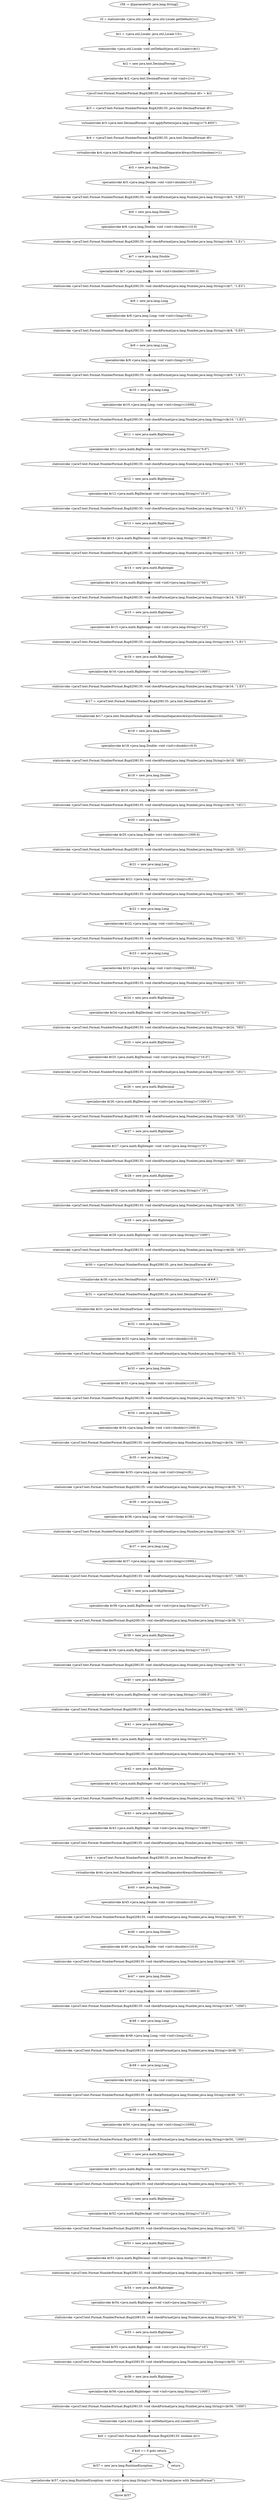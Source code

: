 digraph "unitGraph" {
    "r58 := @parameter0: java.lang.String[]"
    "r0 = staticinvoke <java.util.Locale: java.util.Locale getDefault()>()"
    "$r1 = <java.util.Locale: java.util.Locale US>"
    "staticinvoke <java.util.Locale: void setDefault(java.util.Locale)>($r1)"
    "$r2 = new java.text.DecimalFormat"
    "specialinvoke $r2.<java.text.DecimalFormat: void <init>()>()"
    "<javaT.text.Format.NumberFormat.Bug4208135: java.text.DecimalFormat df> = $r2"
    "$r3 = <javaT.text.Format.NumberFormat.Bug4208135: java.text.DecimalFormat df>"
    "virtualinvoke $r3.<java.text.DecimalFormat: void applyPattern(java.lang.String)>(\"0.#E0\")"
    "$r4 = <javaT.text.Format.NumberFormat.Bug4208135: java.text.DecimalFormat df>"
    "virtualinvoke $r4.<java.text.DecimalFormat: void setDecimalSeparatorAlwaysShown(boolean)>(1)"
    "$r5 = new java.lang.Double"
    "specialinvoke $r5.<java.lang.Double: void <init>(double)>(0.0)"
    "staticinvoke <javaT.text.Format.NumberFormat.Bug4208135: void checkFormat(java.lang.Number,java.lang.String)>($r5, \"0.E0\")"
    "$r6 = new java.lang.Double"
    "specialinvoke $r6.<java.lang.Double: void <init>(double)>(10.0)"
    "staticinvoke <javaT.text.Format.NumberFormat.Bug4208135: void checkFormat(java.lang.Number,java.lang.String)>($r6, \"1.E1\")"
    "$r7 = new java.lang.Double"
    "specialinvoke $r7.<java.lang.Double: void <init>(double)>(1000.0)"
    "staticinvoke <javaT.text.Format.NumberFormat.Bug4208135: void checkFormat(java.lang.Number,java.lang.String)>($r7, \"1.E3\")"
    "$r8 = new java.lang.Long"
    "specialinvoke $r8.<java.lang.Long: void <init>(long)>(0L)"
    "staticinvoke <javaT.text.Format.NumberFormat.Bug4208135: void checkFormat(java.lang.Number,java.lang.String)>($r8, \"0.E0\")"
    "$r9 = new java.lang.Long"
    "specialinvoke $r9.<java.lang.Long: void <init>(long)>(10L)"
    "staticinvoke <javaT.text.Format.NumberFormat.Bug4208135: void checkFormat(java.lang.Number,java.lang.String)>($r9, \"1.E1\")"
    "$r10 = new java.lang.Long"
    "specialinvoke $r10.<java.lang.Long: void <init>(long)>(1000L)"
    "staticinvoke <javaT.text.Format.NumberFormat.Bug4208135: void checkFormat(java.lang.Number,java.lang.String)>($r10, \"1.E3\")"
    "$r11 = new java.math.BigDecimal"
    "specialinvoke $r11.<java.math.BigDecimal: void <init>(java.lang.String)>(\"0.0\")"
    "staticinvoke <javaT.text.Format.NumberFormat.Bug4208135: void checkFormat(java.lang.Number,java.lang.String)>($r11, \"0.E0\")"
    "$r12 = new java.math.BigDecimal"
    "specialinvoke $r12.<java.math.BigDecimal: void <init>(java.lang.String)>(\"10.0\")"
    "staticinvoke <javaT.text.Format.NumberFormat.Bug4208135: void checkFormat(java.lang.Number,java.lang.String)>($r12, \"1.E1\")"
    "$r13 = new java.math.BigDecimal"
    "specialinvoke $r13.<java.math.BigDecimal: void <init>(java.lang.String)>(\"1000.0\")"
    "staticinvoke <javaT.text.Format.NumberFormat.Bug4208135: void checkFormat(java.lang.Number,java.lang.String)>($r13, \"1.E3\")"
    "$r14 = new java.math.BigInteger"
    "specialinvoke $r14.<java.math.BigInteger: void <init>(java.lang.String)>(\"00\")"
    "staticinvoke <javaT.text.Format.NumberFormat.Bug4208135: void checkFormat(java.lang.Number,java.lang.String)>($r14, \"0.E0\")"
    "$r15 = new java.math.BigInteger"
    "specialinvoke $r15.<java.math.BigInteger: void <init>(java.lang.String)>(\"10\")"
    "staticinvoke <javaT.text.Format.NumberFormat.Bug4208135: void checkFormat(java.lang.Number,java.lang.String)>($r15, \"1.E1\")"
    "$r16 = new java.math.BigInteger"
    "specialinvoke $r16.<java.math.BigInteger: void <init>(java.lang.String)>(\"1000\")"
    "staticinvoke <javaT.text.Format.NumberFormat.Bug4208135: void checkFormat(java.lang.Number,java.lang.String)>($r16, \"1.E3\")"
    "$r17 = <javaT.text.Format.NumberFormat.Bug4208135: java.text.DecimalFormat df>"
    "virtualinvoke $r17.<java.text.DecimalFormat: void setDecimalSeparatorAlwaysShown(boolean)>(0)"
    "$r18 = new java.lang.Double"
    "specialinvoke $r18.<java.lang.Double: void <init>(double)>(0.0)"
    "staticinvoke <javaT.text.Format.NumberFormat.Bug4208135: void checkFormat(java.lang.Number,java.lang.String)>($r18, \"0E0\")"
    "$r19 = new java.lang.Double"
    "specialinvoke $r19.<java.lang.Double: void <init>(double)>(10.0)"
    "staticinvoke <javaT.text.Format.NumberFormat.Bug4208135: void checkFormat(java.lang.Number,java.lang.String)>($r19, \"1E1\")"
    "$r20 = new java.lang.Double"
    "specialinvoke $r20.<java.lang.Double: void <init>(double)>(1000.0)"
    "staticinvoke <javaT.text.Format.NumberFormat.Bug4208135: void checkFormat(java.lang.Number,java.lang.String)>($r20, \"1E3\")"
    "$r21 = new java.lang.Long"
    "specialinvoke $r21.<java.lang.Long: void <init>(long)>(0L)"
    "staticinvoke <javaT.text.Format.NumberFormat.Bug4208135: void checkFormat(java.lang.Number,java.lang.String)>($r21, \"0E0\")"
    "$r22 = new java.lang.Long"
    "specialinvoke $r22.<java.lang.Long: void <init>(long)>(10L)"
    "staticinvoke <javaT.text.Format.NumberFormat.Bug4208135: void checkFormat(java.lang.Number,java.lang.String)>($r22, \"1E1\")"
    "$r23 = new java.lang.Long"
    "specialinvoke $r23.<java.lang.Long: void <init>(long)>(1000L)"
    "staticinvoke <javaT.text.Format.NumberFormat.Bug4208135: void checkFormat(java.lang.Number,java.lang.String)>($r23, \"1E3\")"
    "$r24 = new java.math.BigDecimal"
    "specialinvoke $r24.<java.math.BigDecimal: void <init>(java.lang.String)>(\"0.0\")"
    "staticinvoke <javaT.text.Format.NumberFormat.Bug4208135: void checkFormat(java.lang.Number,java.lang.String)>($r24, \"0E0\")"
    "$r25 = new java.math.BigDecimal"
    "specialinvoke $r25.<java.math.BigDecimal: void <init>(java.lang.String)>(\"10.0\")"
    "staticinvoke <javaT.text.Format.NumberFormat.Bug4208135: void checkFormat(java.lang.Number,java.lang.String)>($r25, \"1E1\")"
    "$r26 = new java.math.BigDecimal"
    "specialinvoke $r26.<java.math.BigDecimal: void <init>(java.lang.String)>(\"1000.0\")"
    "staticinvoke <javaT.text.Format.NumberFormat.Bug4208135: void checkFormat(java.lang.Number,java.lang.String)>($r26, \"1E3\")"
    "$r27 = new java.math.BigInteger"
    "specialinvoke $r27.<java.math.BigInteger: void <init>(java.lang.String)>(\"0\")"
    "staticinvoke <javaT.text.Format.NumberFormat.Bug4208135: void checkFormat(java.lang.Number,java.lang.String)>($r27, \"0E0\")"
    "$r28 = new java.math.BigInteger"
    "specialinvoke $r28.<java.math.BigInteger: void <init>(java.lang.String)>(\"10\")"
    "staticinvoke <javaT.text.Format.NumberFormat.Bug4208135: void checkFormat(java.lang.Number,java.lang.String)>($r28, \"1E1\")"
    "$r29 = new java.math.BigInteger"
    "specialinvoke $r29.<java.math.BigInteger: void <init>(java.lang.String)>(\"1000\")"
    "staticinvoke <javaT.text.Format.NumberFormat.Bug4208135: void checkFormat(java.lang.Number,java.lang.String)>($r29, \"1E3\")"
    "$r30 = <javaT.text.Format.NumberFormat.Bug4208135: java.text.DecimalFormat df>"
    "virtualinvoke $r30.<java.text.DecimalFormat: void applyPattern(java.lang.String)>(\"0.###\")"
    "$r31 = <javaT.text.Format.NumberFormat.Bug4208135: java.text.DecimalFormat df>"
    "virtualinvoke $r31.<java.text.DecimalFormat: void setDecimalSeparatorAlwaysShown(boolean)>(1)"
    "$r32 = new java.lang.Double"
    "specialinvoke $r32.<java.lang.Double: void <init>(double)>(0.0)"
    "staticinvoke <javaT.text.Format.NumberFormat.Bug4208135: void checkFormat(java.lang.Number,java.lang.String)>($r32, \"0.\")"
    "$r33 = new java.lang.Double"
    "specialinvoke $r33.<java.lang.Double: void <init>(double)>(10.0)"
    "staticinvoke <javaT.text.Format.NumberFormat.Bug4208135: void checkFormat(java.lang.Number,java.lang.String)>($r33, \"10.\")"
    "$r34 = new java.lang.Double"
    "specialinvoke $r34.<java.lang.Double: void <init>(double)>(1000.0)"
    "staticinvoke <javaT.text.Format.NumberFormat.Bug4208135: void checkFormat(java.lang.Number,java.lang.String)>($r34, \"1000.\")"
    "$r35 = new java.lang.Long"
    "specialinvoke $r35.<java.lang.Long: void <init>(long)>(0L)"
    "staticinvoke <javaT.text.Format.NumberFormat.Bug4208135: void checkFormat(java.lang.Number,java.lang.String)>($r35, \"0.\")"
    "$r36 = new java.lang.Long"
    "specialinvoke $r36.<java.lang.Long: void <init>(long)>(10L)"
    "staticinvoke <javaT.text.Format.NumberFormat.Bug4208135: void checkFormat(java.lang.Number,java.lang.String)>($r36, \"10.\")"
    "$r37 = new java.lang.Long"
    "specialinvoke $r37.<java.lang.Long: void <init>(long)>(1000L)"
    "staticinvoke <javaT.text.Format.NumberFormat.Bug4208135: void checkFormat(java.lang.Number,java.lang.String)>($r37, \"1000.\")"
    "$r38 = new java.math.BigDecimal"
    "specialinvoke $r38.<java.math.BigDecimal: void <init>(java.lang.String)>(\"0.0\")"
    "staticinvoke <javaT.text.Format.NumberFormat.Bug4208135: void checkFormat(java.lang.Number,java.lang.String)>($r38, \"0.\")"
    "$r39 = new java.math.BigDecimal"
    "specialinvoke $r39.<java.math.BigDecimal: void <init>(java.lang.String)>(\"10.0\")"
    "staticinvoke <javaT.text.Format.NumberFormat.Bug4208135: void checkFormat(java.lang.Number,java.lang.String)>($r39, \"10.\")"
    "$r40 = new java.math.BigDecimal"
    "specialinvoke $r40.<java.math.BigDecimal: void <init>(java.lang.String)>(\"1000.0\")"
    "staticinvoke <javaT.text.Format.NumberFormat.Bug4208135: void checkFormat(java.lang.Number,java.lang.String)>($r40, \"1000.\")"
    "$r41 = new java.math.BigInteger"
    "specialinvoke $r41.<java.math.BigInteger: void <init>(java.lang.String)>(\"0\")"
    "staticinvoke <javaT.text.Format.NumberFormat.Bug4208135: void checkFormat(java.lang.Number,java.lang.String)>($r41, \"0.\")"
    "$r42 = new java.math.BigInteger"
    "specialinvoke $r42.<java.math.BigInteger: void <init>(java.lang.String)>(\"10\")"
    "staticinvoke <javaT.text.Format.NumberFormat.Bug4208135: void checkFormat(java.lang.Number,java.lang.String)>($r42, \"10.\")"
    "$r43 = new java.math.BigInteger"
    "specialinvoke $r43.<java.math.BigInteger: void <init>(java.lang.String)>(\"1000\")"
    "staticinvoke <javaT.text.Format.NumberFormat.Bug4208135: void checkFormat(java.lang.Number,java.lang.String)>($r43, \"1000.\")"
    "$r44 = <javaT.text.Format.NumberFormat.Bug4208135: java.text.DecimalFormat df>"
    "virtualinvoke $r44.<java.text.DecimalFormat: void setDecimalSeparatorAlwaysShown(boolean)>(0)"
    "$r45 = new java.lang.Double"
    "specialinvoke $r45.<java.lang.Double: void <init>(double)>(0.0)"
    "staticinvoke <javaT.text.Format.NumberFormat.Bug4208135: void checkFormat(java.lang.Number,java.lang.String)>($r45, \"0\")"
    "$r46 = new java.lang.Double"
    "specialinvoke $r46.<java.lang.Double: void <init>(double)>(10.0)"
    "staticinvoke <javaT.text.Format.NumberFormat.Bug4208135: void checkFormat(java.lang.Number,java.lang.String)>($r46, \"10\")"
    "$r47 = new java.lang.Double"
    "specialinvoke $r47.<java.lang.Double: void <init>(double)>(1000.0)"
    "staticinvoke <javaT.text.Format.NumberFormat.Bug4208135: void checkFormat(java.lang.Number,java.lang.String)>($r47, \"1000\")"
    "$r48 = new java.lang.Long"
    "specialinvoke $r48.<java.lang.Long: void <init>(long)>(0L)"
    "staticinvoke <javaT.text.Format.NumberFormat.Bug4208135: void checkFormat(java.lang.Number,java.lang.String)>($r48, \"0\")"
    "$r49 = new java.lang.Long"
    "specialinvoke $r49.<java.lang.Long: void <init>(long)>(10L)"
    "staticinvoke <javaT.text.Format.NumberFormat.Bug4208135: void checkFormat(java.lang.Number,java.lang.String)>($r49, \"10\")"
    "$r50 = new java.lang.Long"
    "specialinvoke $r50.<java.lang.Long: void <init>(long)>(1000L)"
    "staticinvoke <javaT.text.Format.NumberFormat.Bug4208135: void checkFormat(java.lang.Number,java.lang.String)>($r50, \"1000\")"
    "$r51 = new java.math.BigDecimal"
    "specialinvoke $r51.<java.math.BigDecimal: void <init>(java.lang.String)>(\"0.0\")"
    "staticinvoke <javaT.text.Format.NumberFormat.Bug4208135: void checkFormat(java.lang.Number,java.lang.String)>($r51, \"0\")"
    "$r52 = new java.math.BigDecimal"
    "specialinvoke $r52.<java.math.BigDecimal: void <init>(java.lang.String)>(\"10.0\")"
    "staticinvoke <javaT.text.Format.NumberFormat.Bug4208135: void checkFormat(java.lang.Number,java.lang.String)>($r52, \"10\")"
    "$r53 = new java.math.BigDecimal"
    "specialinvoke $r53.<java.math.BigDecimal: void <init>(java.lang.String)>(\"1000.0\")"
    "staticinvoke <javaT.text.Format.NumberFormat.Bug4208135: void checkFormat(java.lang.Number,java.lang.String)>($r53, \"1000\")"
    "$r54 = new java.math.BigInteger"
    "specialinvoke $r54.<java.math.BigInteger: void <init>(java.lang.String)>(\"0\")"
    "staticinvoke <javaT.text.Format.NumberFormat.Bug4208135: void checkFormat(java.lang.Number,java.lang.String)>($r54, \"0\")"
    "$r55 = new java.math.BigInteger"
    "specialinvoke $r55.<java.math.BigInteger: void <init>(java.lang.String)>(\"10\")"
    "staticinvoke <javaT.text.Format.NumberFormat.Bug4208135: void checkFormat(java.lang.Number,java.lang.String)>($r55, \"10\")"
    "$r56 = new java.math.BigInteger"
    "specialinvoke $r56.<java.math.BigInteger: void <init>(java.lang.String)>(\"1000\")"
    "staticinvoke <javaT.text.Format.NumberFormat.Bug4208135: void checkFormat(java.lang.Number,java.lang.String)>($r56, \"1000\")"
    "staticinvoke <java.util.Locale: void setDefault(java.util.Locale)>(r0)"
    "$z0 = <javaT.text.Format.NumberFormat.Bug4208135: boolean err>"
    "if $z0 == 0 goto return"
    "$r57 = new java.lang.RuntimeException"
    "specialinvoke $r57.<java.lang.RuntimeException: void <init>(java.lang.String)>(\"Wrong format/parse with DecimalFormat\")"
    "throw $r57"
    "return"
    "r58 := @parameter0: java.lang.String[]"->"r0 = staticinvoke <java.util.Locale: java.util.Locale getDefault()>()";
    "r0 = staticinvoke <java.util.Locale: java.util.Locale getDefault()>()"->"$r1 = <java.util.Locale: java.util.Locale US>";
    "$r1 = <java.util.Locale: java.util.Locale US>"->"staticinvoke <java.util.Locale: void setDefault(java.util.Locale)>($r1)";
    "staticinvoke <java.util.Locale: void setDefault(java.util.Locale)>($r1)"->"$r2 = new java.text.DecimalFormat";
    "$r2 = new java.text.DecimalFormat"->"specialinvoke $r2.<java.text.DecimalFormat: void <init>()>()";
    "specialinvoke $r2.<java.text.DecimalFormat: void <init>()>()"->"<javaT.text.Format.NumberFormat.Bug4208135: java.text.DecimalFormat df> = $r2";
    "<javaT.text.Format.NumberFormat.Bug4208135: java.text.DecimalFormat df> = $r2"->"$r3 = <javaT.text.Format.NumberFormat.Bug4208135: java.text.DecimalFormat df>";
    "$r3 = <javaT.text.Format.NumberFormat.Bug4208135: java.text.DecimalFormat df>"->"virtualinvoke $r3.<java.text.DecimalFormat: void applyPattern(java.lang.String)>(\"0.#E0\")";
    "virtualinvoke $r3.<java.text.DecimalFormat: void applyPattern(java.lang.String)>(\"0.#E0\")"->"$r4 = <javaT.text.Format.NumberFormat.Bug4208135: java.text.DecimalFormat df>";
    "$r4 = <javaT.text.Format.NumberFormat.Bug4208135: java.text.DecimalFormat df>"->"virtualinvoke $r4.<java.text.DecimalFormat: void setDecimalSeparatorAlwaysShown(boolean)>(1)";
    "virtualinvoke $r4.<java.text.DecimalFormat: void setDecimalSeparatorAlwaysShown(boolean)>(1)"->"$r5 = new java.lang.Double";
    "$r5 = new java.lang.Double"->"specialinvoke $r5.<java.lang.Double: void <init>(double)>(0.0)";
    "specialinvoke $r5.<java.lang.Double: void <init>(double)>(0.0)"->"staticinvoke <javaT.text.Format.NumberFormat.Bug4208135: void checkFormat(java.lang.Number,java.lang.String)>($r5, \"0.E0\")";
    "staticinvoke <javaT.text.Format.NumberFormat.Bug4208135: void checkFormat(java.lang.Number,java.lang.String)>($r5, \"0.E0\")"->"$r6 = new java.lang.Double";
    "$r6 = new java.lang.Double"->"specialinvoke $r6.<java.lang.Double: void <init>(double)>(10.0)";
    "specialinvoke $r6.<java.lang.Double: void <init>(double)>(10.0)"->"staticinvoke <javaT.text.Format.NumberFormat.Bug4208135: void checkFormat(java.lang.Number,java.lang.String)>($r6, \"1.E1\")";
    "staticinvoke <javaT.text.Format.NumberFormat.Bug4208135: void checkFormat(java.lang.Number,java.lang.String)>($r6, \"1.E1\")"->"$r7 = new java.lang.Double";
    "$r7 = new java.lang.Double"->"specialinvoke $r7.<java.lang.Double: void <init>(double)>(1000.0)";
    "specialinvoke $r7.<java.lang.Double: void <init>(double)>(1000.0)"->"staticinvoke <javaT.text.Format.NumberFormat.Bug4208135: void checkFormat(java.lang.Number,java.lang.String)>($r7, \"1.E3\")";
    "staticinvoke <javaT.text.Format.NumberFormat.Bug4208135: void checkFormat(java.lang.Number,java.lang.String)>($r7, \"1.E3\")"->"$r8 = new java.lang.Long";
    "$r8 = new java.lang.Long"->"specialinvoke $r8.<java.lang.Long: void <init>(long)>(0L)";
    "specialinvoke $r8.<java.lang.Long: void <init>(long)>(0L)"->"staticinvoke <javaT.text.Format.NumberFormat.Bug4208135: void checkFormat(java.lang.Number,java.lang.String)>($r8, \"0.E0\")";
    "staticinvoke <javaT.text.Format.NumberFormat.Bug4208135: void checkFormat(java.lang.Number,java.lang.String)>($r8, \"0.E0\")"->"$r9 = new java.lang.Long";
    "$r9 = new java.lang.Long"->"specialinvoke $r9.<java.lang.Long: void <init>(long)>(10L)";
    "specialinvoke $r9.<java.lang.Long: void <init>(long)>(10L)"->"staticinvoke <javaT.text.Format.NumberFormat.Bug4208135: void checkFormat(java.lang.Number,java.lang.String)>($r9, \"1.E1\")";
    "staticinvoke <javaT.text.Format.NumberFormat.Bug4208135: void checkFormat(java.lang.Number,java.lang.String)>($r9, \"1.E1\")"->"$r10 = new java.lang.Long";
    "$r10 = new java.lang.Long"->"specialinvoke $r10.<java.lang.Long: void <init>(long)>(1000L)";
    "specialinvoke $r10.<java.lang.Long: void <init>(long)>(1000L)"->"staticinvoke <javaT.text.Format.NumberFormat.Bug4208135: void checkFormat(java.lang.Number,java.lang.String)>($r10, \"1.E3\")";
    "staticinvoke <javaT.text.Format.NumberFormat.Bug4208135: void checkFormat(java.lang.Number,java.lang.String)>($r10, \"1.E3\")"->"$r11 = new java.math.BigDecimal";
    "$r11 = new java.math.BigDecimal"->"specialinvoke $r11.<java.math.BigDecimal: void <init>(java.lang.String)>(\"0.0\")";
    "specialinvoke $r11.<java.math.BigDecimal: void <init>(java.lang.String)>(\"0.0\")"->"staticinvoke <javaT.text.Format.NumberFormat.Bug4208135: void checkFormat(java.lang.Number,java.lang.String)>($r11, \"0.E0\")";
    "staticinvoke <javaT.text.Format.NumberFormat.Bug4208135: void checkFormat(java.lang.Number,java.lang.String)>($r11, \"0.E0\")"->"$r12 = new java.math.BigDecimal";
    "$r12 = new java.math.BigDecimal"->"specialinvoke $r12.<java.math.BigDecimal: void <init>(java.lang.String)>(\"10.0\")";
    "specialinvoke $r12.<java.math.BigDecimal: void <init>(java.lang.String)>(\"10.0\")"->"staticinvoke <javaT.text.Format.NumberFormat.Bug4208135: void checkFormat(java.lang.Number,java.lang.String)>($r12, \"1.E1\")";
    "staticinvoke <javaT.text.Format.NumberFormat.Bug4208135: void checkFormat(java.lang.Number,java.lang.String)>($r12, \"1.E1\")"->"$r13 = new java.math.BigDecimal";
    "$r13 = new java.math.BigDecimal"->"specialinvoke $r13.<java.math.BigDecimal: void <init>(java.lang.String)>(\"1000.0\")";
    "specialinvoke $r13.<java.math.BigDecimal: void <init>(java.lang.String)>(\"1000.0\")"->"staticinvoke <javaT.text.Format.NumberFormat.Bug4208135: void checkFormat(java.lang.Number,java.lang.String)>($r13, \"1.E3\")";
    "staticinvoke <javaT.text.Format.NumberFormat.Bug4208135: void checkFormat(java.lang.Number,java.lang.String)>($r13, \"1.E3\")"->"$r14 = new java.math.BigInteger";
    "$r14 = new java.math.BigInteger"->"specialinvoke $r14.<java.math.BigInteger: void <init>(java.lang.String)>(\"00\")";
    "specialinvoke $r14.<java.math.BigInteger: void <init>(java.lang.String)>(\"00\")"->"staticinvoke <javaT.text.Format.NumberFormat.Bug4208135: void checkFormat(java.lang.Number,java.lang.String)>($r14, \"0.E0\")";
    "staticinvoke <javaT.text.Format.NumberFormat.Bug4208135: void checkFormat(java.lang.Number,java.lang.String)>($r14, \"0.E0\")"->"$r15 = new java.math.BigInteger";
    "$r15 = new java.math.BigInteger"->"specialinvoke $r15.<java.math.BigInteger: void <init>(java.lang.String)>(\"10\")";
    "specialinvoke $r15.<java.math.BigInteger: void <init>(java.lang.String)>(\"10\")"->"staticinvoke <javaT.text.Format.NumberFormat.Bug4208135: void checkFormat(java.lang.Number,java.lang.String)>($r15, \"1.E1\")";
    "staticinvoke <javaT.text.Format.NumberFormat.Bug4208135: void checkFormat(java.lang.Number,java.lang.String)>($r15, \"1.E1\")"->"$r16 = new java.math.BigInteger";
    "$r16 = new java.math.BigInteger"->"specialinvoke $r16.<java.math.BigInteger: void <init>(java.lang.String)>(\"1000\")";
    "specialinvoke $r16.<java.math.BigInteger: void <init>(java.lang.String)>(\"1000\")"->"staticinvoke <javaT.text.Format.NumberFormat.Bug4208135: void checkFormat(java.lang.Number,java.lang.String)>($r16, \"1.E3\")";
    "staticinvoke <javaT.text.Format.NumberFormat.Bug4208135: void checkFormat(java.lang.Number,java.lang.String)>($r16, \"1.E3\")"->"$r17 = <javaT.text.Format.NumberFormat.Bug4208135: java.text.DecimalFormat df>";
    "$r17 = <javaT.text.Format.NumberFormat.Bug4208135: java.text.DecimalFormat df>"->"virtualinvoke $r17.<java.text.DecimalFormat: void setDecimalSeparatorAlwaysShown(boolean)>(0)";
    "virtualinvoke $r17.<java.text.DecimalFormat: void setDecimalSeparatorAlwaysShown(boolean)>(0)"->"$r18 = new java.lang.Double";
    "$r18 = new java.lang.Double"->"specialinvoke $r18.<java.lang.Double: void <init>(double)>(0.0)";
    "specialinvoke $r18.<java.lang.Double: void <init>(double)>(0.0)"->"staticinvoke <javaT.text.Format.NumberFormat.Bug4208135: void checkFormat(java.lang.Number,java.lang.String)>($r18, \"0E0\")";
    "staticinvoke <javaT.text.Format.NumberFormat.Bug4208135: void checkFormat(java.lang.Number,java.lang.String)>($r18, \"0E0\")"->"$r19 = new java.lang.Double";
    "$r19 = new java.lang.Double"->"specialinvoke $r19.<java.lang.Double: void <init>(double)>(10.0)";
    "specialinvoke $r19.<java.lang.Double: void <init>(double)>(10.0)"->"staticinvoke <javaT.text.Format.NumberFormat.Bug4208135: void checkFormat(java.lang.Number,java.lang.String)>($r19, \"1E1\")";
    "staticinvoke <javaT.text.Format.NumberFormat.Bug4208135: void checkFormat(java.lang.Number,java.lang.String)>($r19, \"1E1\")"->"$r20 = new java.lang.Double";
    "$r20 = new java.lang.Double"->"specialinvoke $r20.<java.lang.Double: void <init>(double)>(1000.0)";
    "specialinvoke $r20.<java.lang.Double: void <init>(double)>(1000.0)"->"staticinvoke <javaT.text.Format.NumberFormat.Bug4208135: void checkFormat(java.lang.Number,java.lang.String)>($r20, \"1E3\")";
    "staticinvoke <javaT.text.Format.NumberFormat.Bug4208135: void checkFormat(java.lang.Number,java.lang.String)>($r20, \"1E3\")"->"$r21 = new java.lang.Long";
    "$r21 = new java.lang.Long"->"specialinvoke $r21.<java.lang.Long: void <init>(long)>(0L)";
    "specialinvoke $r21.<java.lang.Long: void <init>(long)>(0L)"->"staticinvoke <javaT.text.Format.NumberFormat.Bug4208135: void checkFormat(java.lang.Number,java.lang.String)>($r21, \"0E0\")";
    "staticinvoke <javaT.text.Format.NumberFormat.Bug4208135: void checkFormat(java.lang.Number,java.lang.String)>($r21, \"0E0\")"->"$r22 = new java.lang.Long";
    "$r22 = new java.lang.Long"->"specialinvoke $r22.<java.lang.Long: void <init>(long)>(10L)";
    "specialinvoke $r22.<java.lang.Long: void <init>(long)>(10L)"->"staticinvoke <javaT.text.Format.NumberFormat.Bug4208135: void checkFormat(java.lang.Number,java.lang.String)>($r22, \"1E1\")";
    "staticinvoke <javaT.text.Format.NumberFormat.Bug4208135: void checkFormat(java.lang.Number,java.lang.String)>($r22, \"1E1\")"->"$r23 = new java.lang.Long";
    "$r23 = new java.lang.Long"->"specialinvoke $r23.<java.lang.Long: void <init>(long)>(1000L)";
    "specialinvoke $r23.<java.lang.Long: void <init>(long)>(1000L)"->"staticinvoke <javaT.text.Format.NumberFormat.Bug4208135: void checkFormat(java.lang.Number,java.lang.String)>($r23, \"1E3\")";
    "staticinvoke <javaT.text.Format.NumberFormat.Bug4208135: void checkFormat(java.lang.Number,java.lang.String)>($r23, \"1E3\")"->"$r24 = new java.math.BigDecimal";
    "$r24 = new java.math.BigDecimal"->"specialinvoke $r24.<java.math.BigDecimal: void <init>(java.lang.String)>(\"0.0\")";
    "specialinvoke $r24.<java.math.BigDecimal: void <init>(java.lang.String)>(\"0.0\")"->"staticinvoke <javaT.text.Format.NumberFormat.Bug4208135: void checkFormat(java.lang.Number,java.lang.String)>($r24, \"0E0\")";
    "staticinvoke <javaT.text.Format.NumberFormat.Bug4208135: void checkFormat(java.lang.Number,java.lang.String)>($r24, \"0E0\")"->"$r25 = new java.math.BigDecimal";
    "$r25 = new java.math.BigDecimal"->"specialinvoke $r25.<java.math.BigDecimal: void <init>(java.lang.String)>(\"10.0\")";
    "specialinvoke $r25.<java.math.BigDecimal: void <init>(java.lang.String)>(\"10.0\")"->"staticinvoke <javaT.text.Format.NumberFormat.Bug4208135: void checkFormat(java.lang.Number,java.lang.String)>($r25, \"1E1\")";
    "staticinvoke <javaT.text.Format.NumberFormat.Bug4208135: void checkFormat(java.lang.Number,java.lang.String)>($r25, \"1E1\")"->"$r26 = new java.math.BigDecimal";
    "$r26 = new java.math.BigDecimal"->"specialinvoke $r26.<java.math.BigDecimal: void <init>(java.lang.String)>(\"1000.0\")";
    "specialinvoke $r26.<java.math.BigDecimal: void <init>(java.lang.String)>(\"1000.0\")"->"staticinvoke <javaT.text.Format.NumberFormat.Bug4208135: void checkFormat(java.lang.Number,java.lang.String)>($r26, \"1E3\")";
    "staticinvoke <javaT.text.Format.NumberFormat.Bug4208135: void checkFormat(java.lang.Number,java.lang.String)>($r26, \"1E3\")"->"$r27 = new java.math.BigInteger";
    "$r27 = new java.math.BigInteger"->"specialinvoke $r27.<java.math.BigInteger: void <init>(java.lang.String)>(\"0\")";
    "specialinvoke $r27.<java.math.BigInteger: void <init>(java.lang.String)>(\"0\")"->"staticinvoke <javaT.text.Format.NumberFormat.Bug4208135: void checkFormat(java.lang.Number,java.lang.String)>($r27, \"0E0\")";
    "staticinvoke <javaT.text.Format.NumberFormat.Bug4208135: void checkFormat(java.lang.Number,java.lang.String)>($r27, \"0E0\")"->"$r28 = new java.math.BigInteger";
    "$r28 = new java.math.BigInteger"->"specialinvoke $r28.<java.math.BigInteger: void <init>(java.lang.String)>(\"10\")";
    "specialinvoke $r28.<java.math.BigInteger: void <init>(java.lang.String)>(\"10\")"->"staticinvoke <javaT.text.Format.NumberFormat.Bug4208135: void checkFormat(java.lang.Number,java.lang.String)>($r28, \"1E1\")";
    "staticinvoke <javaT.text.Format.NumberFormat.Bug4208135: void checkFormat(java.lang.Number,java.lang.String)>($r28, \"1E1\")"->"$r29 = new java.math.BigInteger";
    "$r29 = new java.math.BigInteger"->"specialinvoke $r29.<java.math.BigInteger: void <init>(java.lang.String)>(\"1000\")";
    "specialinvoke $r29.<java.math.BigInteger: void <init>(java.lang.String)>(\"1000\")"->"staticinvoke <javaT.text.Format.NumberFormat.Bug4208135: void checkFormat(java.lang.Number,java.lang.String)>($r29, \"1E3\")";
    "staticinvoke <javaT.text.Format.NumberFormat.Bug4208135: void checkFormat(java.lang.Number,java.lang.String)>($r29, \"1E3\")"->"$r30 = <javaT.text.Format.NumberFormat.Bug4208135: java.text.DecimalFormat df>";
    "$r30 = <javaT.text.Format.NumberFormat.Bug4208135: java.text.DecimalFormat df>"->"virtualinvoke $r30.<java.text.DecimalFormat: void applyPattern(java.lang.String)>(\"0.###\")";
    "virtualinvoke $r30.<java.text.DecimalFormat: void applyPattern(java.lang.String)>(\"0.###\")"->"$r31 = <javaT.text.Format.NumberFormat.Bug4208135: java.text.DecimalFormat df>";
    "$r31 = <javaT.text.Format.NumberFormat.Bug4208135: java.text.DecimalFormat df>"->"virtualinvoke $r31.<java.text.DecimalFormat: void setDecimalSeparatorAlwaysShown(boolean)>(1)";
    "virtualinvoke $r31.<java.text.DecimalFormat: void setDecimalSeparatorAlwaysShown(boolean)>(1)"->"$r32 = new java.lang.Double";
    "$r32 = new java.lang.Double"->"specialinvoke $r32.<java.lang.Double: void <init>(double)>(0.0)";
    "specialinvoke $r32.<java.lang.Double: void <init>(double)>(0.0)"->"staticinvoke <javaT.text.Format.NumberFormat.Bug4208135: void checkFormat(java.lang.Number,java.lang.String)>($r32, \"0.\")";
    "staticinvoke <javaT.text.Format.NumberFormat.Bug4208135: void checkFormat(java.lang.Number,java.lang.String)>($r32, \"0.\")"->"$r33 = new java.lang.Double";
    "$r33 = new java.lang.Double"->"specialinvoke $r33.<java.lang.Double: void <init>(double)>(10.0)";
    "specialinvoke $r33.<java.lang.Double: void <init>(double)>(10.0)"->"staticinvoke <javaT.text.Format.NumberFormat.Bug4208135: void checkFormat(java.lang.Number,java.lang.String)>($r33, \"10.\")";
    "staticinvoke <javaT.text.Format.NumberFormat.Bug4208135: void checkFormat(java.lang.Number,java.lang.String)>($r33, \"10.\")"->"$r34 = new java.lang.Double";
    "$r34 = new java.lang.Double"->"specialinvoke $r34.<java.lang.Double: void <init>(double)>(1000.0)";
    "specialinvoke $r34.<java.lang.Double: void <init>(double)>(1000.0)"->"staticinvoke <javaT.text.Format.NumberFormat.Bug4208135: void checkFormat(java.lang.Number,java.lang.String)>($r34, \"1000.\")";
    "staticinvoke <javaT.text.Format.NumberFormat.Bug4208135: void checkFormat(java.lang.Number,java.lang.String)>($r34, \"1000.\")"->"$r35 = new java.lang.Long";
    "$r35 = new java.lang.Long"->"specialinvoke $r35.<java.lang.Long: void <init>(long)>(0L)";
    "specialinvoke $r35.<java.lang.Long: void <init>(long)>(0L)"->"staticinvoke <javaT.text.Format.NumberFormat.Bug4208135: void checkFormat(java.lang.Number,java.lang.String)>($r35, \"0.\")";
    "staticinvoke <javaT.text.Format.NumberFormat.Bug4208135: void checkFormat(java.lang.Number,java.lang.String)>($r35, \"0.\")"->"$r36 = new java.lang.Long";
    "$r36 = new java.lang.Long"->"specialinvoke $r36.<java.lang.Long: void <init>(long)>(10L)";
    "specialinvoke $r36.<java.lang.Long: void <init>(long)>(10L)"->"staticinvoke <javaT.text.Format.NumberFormat.Bug4208135: void checkFormat(java.lang.Number,java.lang.String)>($r36, \"10.\")";
    "staticinvoke <javaT.text.Format.NumberFormat.Bug4208135: void checkFormat(java.lang.Number,java.lang.String)>($r36, \"10.\")"->"$r37 = new java.lang.Long";
    "$r37 = new java.lang.Long"->"specialinvoke $r37.<java.lang.Long: void <init>(long)>(1000L)";
    "specialinvoke $r37.<java.lang.Long: void <init>(long)>(1000L)"->"staticinvoke <javaT.text.Format.NumberFormat.Bug4208135: void checkFormat(java.lang.Number,java.lang.String)>($r37, \"1000.\")";
    "staticinvoke <javaT.text.Format.NumberFormat.Bug4208135: void checkFormat(java.lang.Number,java.lang.String)>($r37, \"1000.\")"->"$r38 = new java.math.BigDecimal";
    "$r38 = new java.math.BigDecimal"->"specialinvoke $r38.<java.math.BigDecimal: void <init>(java.lang.String)>(\"0.0\")";
    "specialinvoke $r38.<java.math.BigDecimal: void <init>(java.lang.String)>(\"0.0\")"->"staticinvoke <javaT.text.Format.NumberFormat.Bug4208135: void checkFormat(java.lang.Number,java.lang.String)>($r38, \"0.\")";
    "staticinvoke <javaT.text.Format.NumberFormat.Bug4208135: void checkFormat(java.lang.Number,java.lang.String)>($r38, \"0.\")"->"$r39 = new java.math.BigDecimal";
    "$r39 = new java.math.BigDecimal"->"specialinvoke $r39.<java.math.BigDecimal: void <init>(java.lang.String)>(\"10.0\")";
    "specialinvoke $r39.<java.math.BigDecimal: void <init>(java.lang.String)>(\"10.0\")"->"staticinvoke <javaT.text.Format.NumberFormat.Bug4208135: void checkFormat(java.lang.Number,java.lang.String)>($r39, \"10.\")";
    "staticinvoke <javaT.text.Format.NumberFormat.Bug4208135: void checkFormat(java.lang.Number,java.lang.String)>($r39, \"10.\")"->"$r40 = new java.math.BigDecimal";
    "$r40 = new java.math.BigDecimal"->"specialinvoke $r40.<java.math.BigDecimal: void <init>(java.lang.String)>(\"1000.0\")";
    "specialinvoke $r40.<java.math.BigDecimal: void <init>(java.lang.String)>(\"1000.0\")"->"staticinvoke <javaT.text.Format.NumberFormat.Bug4208135: void checkFormat(java.lang.Number,java.lang.String)>($r40, \"1000.\")";
    "staticinvoke <javaT.text.Format.NumberFormat.Bug4208135: void checkFormat(java.lang.Number,java.lang.String)>($r40, \"1000.\")"->"$r41 = new java.math.BigInteger";
    "$r41 = new java.math.BigInteger"->"specialinvoke $r41.<java.math.BigInteger: void <init>(java.lang.String)>(\"0\")";
    "specialinvoke $r41.<java.math.BigInteger: void <init>(java.lang.String)>(\"0\")"->"staticinvoke <javaT.text.Format.NumberFormat.Bug4208135: void checkFormat(java.lang.Number,java.lang.String)>($r41, \"0.\")";
    "staticinvoke <javaT.text.Format.NumberFormat.Bug4208135: void checkFormat(java.lang.Number,java.lang.String)>($r41, \"0.\")"->"$r42 = new java.math.BigInteger";
    "$r42 = new java.math.BigInteger"->"specialinvoke $r42.<java.math.BigInteger: void <init>(java.lang.String)>(\"10\")";
    "specialinvoke $r42.<java.math.BigInteger: void <init>(java.lang.String)>(\"10\")"->"staticinvoke <javaT.text.Format.NumberFormat.Bug4208135: void checkFormat(java.lang.Number,java.lang.String)>($r42, \"10.\")";
    "staticinvoke <javaT.text.Format.NumberFormat.Bug4208135: void checkFormat(java.lang.Number,java.lang.String)>($r42, \"10.\")"->"$r43 = new java.math.BigInteger";
    "$r43 = new java.math.BigInteger"->"specialinvoke $r43.<java.math.BigInteger: void <init>(java.lang.String)>(\"1000\")";
    "specialinvoke $r43.<java.math.BigInteger: void <init>(java.lang.String)>(\"1000\")"->"staticinvoke <javaT.text.Format.NumberFormat.Bug4208135: void checkFormat(java.lang.Number,java.lang.String)>($r43, \"1000.\")";
    "staticinvoke <javaT.text.Format.NumberFormat.Bug4208135: void checkFormat(java.lang.Number,java.lang.String)>($r43, \"1000.\")"->"$r44 = <javaT.text.Format.NumberFormat.Bug4208135: java.text.DecimalFormat df>";
    "$r44 = <javaT.text.Format.NumberFormat.Bug4208135: java.text.DecimalFormat df>"->"virtualinvoke $r44.<java.text.DecimalFormat: void setDecimalSeparatorAlwaysShown(boolean)>(0)";
    "virtualinvoke $r44.<java.text.DecimalFormat: void setDecimalSeparatorAlwaysShown(boolean)>(0)"->"$r45 = new java.lang.Double";
    "$r45 = new java.lang.Double"->"specialinvoke $r45.<java.lang.Double: void <init>(double)>(0.0)";
    "specialinvoke $r45.<java.lang.Double: void <init>(double)>(0.0)"->"staticinvoke <javaT.text.Format.NumberFormat.Bug4208135: void checkFormat(java.lang.Number,java.lang.String)>($r45, \"0\")";
    "staticinvoke <javaT.text.Format.NumberFormat.Bug4208135: void checkFormat(java.lang.Number,java.lang.String)>($r45, \"0\")"->"$r46 = new java.lang.Double";
    "$r46 = new java.lang.Double"->"specialinvoke $r46.<java.lang.Double: void <init>(double)>(10.0)";
    "specialinvoke $r46.<java.lang.Double: void <init>(double)>(10.0)"->"staticinvoke <javaT.text.Format.NumberFormat.Bug4208135: void checkFormat(java.lang.Number,java.lang.String)>($r46, \"10\")";
    "staticinvoke <javaT.text.Format.NumberFormat.Bug4208135: void checkFormat(java.lang.Number,java.lang.String)>($r46, \"10\")"->"$r47 = new java.lang.Double";
    "$r47 = new java.lang.Double"->"specialinvoke $r47.<java.lang.Double: void <init>(double)>(1000.0)";
    "specialinvoke $r47.<java.lang.Double: void <init>(double)>(1000.0)"->"staticinvoke <javaT.text.Format.NumberFormat.Bug4208135: void checkFormat(java.lang.Number,java.lang.String)>($r47, \"1000\")";
    "staticinvoke <javaT.text.Format.NumberFormat.Bug4208135: void checkFormat(java.lang.Number,java.lang.String)>($r47, \"1000\")"->"$r48 = new java.lang.Long";
    "$r48 = new java.lang.Long"->"specialinvoke $r48.<java.lang.Long: void <init>(long)>(0L)";
    "specialinvoke $r48.<java.lang.Long: void <init>(long)>(0L)"->"staticinvoke <javaT.text.Format.NumberFormat.Bug4208135: void checkFormat(java.lang.Number,java.lang.String)>($r48, \"0\")";
    "staticinvoke <javaT.text.Format.NumberFormat.Bug4208135: void checkFormat(java.lang.Number,java.lang.String)>($r48, \"0\")"->"$r49 = new java.lang.Long";
    "$r49 = new java.lang.Long"->"specialinvoke $r49.<java.lang.Long: void <init>(long)>(10L)";
    "specialinvoke $r49.<java.lang.Long: void <init>(long)>(10L)"->"staticinvoke <javaT.text.Format.NumberFormat.Bug4208135: void checkFormat(java.lang.Number,java.lang.String)>($r49, \"10\")";
    "staticinvoke <javaT.text.Format.NumberFormat.Bug4208135: void checkFormat(java.lang.Number,java.lang.String)>($r49, \"10\")"->"$r50 = new java.lang.Long";
    "$r50 = new java.lang.Long"->"specialinvoke $r50.<java.lang.Long: void <init>(long)>(1000L)";
    "specialinvoke $r50.<java.lang.Long: void <init>(long)>(1000L)"->"staticinvoke <javaT.text.Format.NumberFormat.Bug4208135: void checkFormat(java.lang.Number,java.lang.String)>($r50, \"1000\")";
    "staticinvoke <javaT.text.Format.NumberFormat.Bug4208135: void checkFormat(java.lang.Number,java.lang.String)>($r50, \"1000\")"->"$r51 = new java.math.BigDecimal";
    "$r51 = new java.math.BigDecimal"->"specialinvoke $r51.<java.math.BigDecimal: void <init>(java.lang.String)>(\"0.0\")";
    "specialinvoke $r51.<java.math.BigDecimal: void <init>(java.lang.String)>(\"0.0\")"->"staticinvoke <javaT.text.Format.NumberFormat.Bug4208135: void checkFormat(java.lang.Number,java.lang.String)>($r51, \"0\")";
    "staticinvoke <javaT.text.Format.NumberFormat.Bug4208135: void checkFormat(java.lang.Number,java.lang.String)>($r51, \"0\")"->"$r52 = new java.math.BigDecimal";
    "$r52 = new java.math.BigDecimal"->"specialinvoke $r52.<java.math.BigDecimal: void <init>(java.lang.String)>(\"10.0\")";
    "specialinvoke $r52.<java.math.BigDecimal: void <init>(java.lang.String)>(\"10.0\")"->"staticinvoke <javaT.text.Format.NumberFormat.Bug4208135: void checkFormat(java.lang.Number,java.lang.String)>($r52, \"10\")";
    "staticinvoke <javaT.text.Format.NumberFormat.Bug4208135: void checkFormat(java.lang.Number,java.lang.String)>($r52, \"10\")"->"$r53 = new java.math.BigDecimal";
    "$r53 = new java.math.BigDecimal"->"specialinvoke $r53.<java.math.BigDecimal: void <init>(java.lang.String)>(\"1000.0\")";
    "specialinvoke $r53.<java.math.BigDecimal: void <init>(java.lang.String)>(\"1000.0\")"->"staticinvoke <javaT.text.Format.NumberFormat.Bug4208135: void checkFormat(java.lang.Number,java.lang.String)>($r53, \"1000\")";
    "staticinvoke <javaT.text.Format.NumberFormat.Bug4208135: void checkFormat(java.lang.Number,java.lang.String)>($r53, \"1000\")"->"$r54 = new java.math.BigInteger";
    "$r54 = new java.math.BigInteger"->"specialinvoke $r54.<java.math.BigInteger: void <init>(java.lang.String)>(\"0\")";
    "specialinvoke $r54.<java.math.BigInteger: void <init>(java.lang.String)>(\"0\")"->"staticinvoke <javaT.text.Format.NumberFormat.Bug4208135: void checkFormat(java.lang.Number,java.lang.String)>($r54, \"0\")";
    "staticinvoke <javaT.text.Format.NumberFormat.Bug4208135: void checkFormat(java.lang.Number,java.lang.String)>($r54, \"0\")"->"$r55 = new java.math.BigInteger";
    "$r55 = new java.math.BigInteger"->"specialinvoke $r55.<java.math.BigInteger: void <init>(java.lang.String)>(\"10\")";
    "specialinvoke $r55.<java.math.BigInteger: void <init>(java.lang.String)>(\"10\")"->"staticinvoke <javaT.text.Format.NumberFormat.Bug4208135: void checkFormat(java.lang.Number,java.lang.String)>($r55, \"10\")";
    "staticinvoke <javaT.text.Format.NumberFormat.Bug4208135: void checkFormat(java.lang.Number,java.lang.String)>($r55, \"10\")"->"$r56 = new java.math.BigInteger";
    "$r56 = new java.math.BigInteger"->"specialinvoke $r56.<java.math.BigInteger: void <init>(java.lang.String)>(\"1000\")";
    "specialinvoke $r56.<java.math.BigInteger: void <init>(java.lang.String)>(\"1000\")"->"staticinvoke <javaT.text.Format.NumberFormat.Bug4208135: void checkFormat(java.lang.Number,java.lang.String)>($r56, \"1000\")";
    "staticinvoke <javaT.text.Format.NumberFormat.Bug4208135: void checkFormat(java.lang.Number,java.lang.String)>($r56, \"1000\")"->"staticinvoke <java.util.Locale: void setDefault(java.util.Locale)>(r0)";
    "staticinvoke <java.util.Locale: void setDefault(java.util.Locale)>(r0)"->"$z0 = <javaT.text.Format.NumberFormat.Bug4208135: boolean err>";
    "$z0 = <javaT.text.Format.NumberFormat.Bug4208135: boolean err>"->"if $z0 == 0 goto return";
    "if $z0 == 0 goto return"->"$r57 = new java.lang.RuntimeException";
    "if $z0 == 0 goto return"->"return";
    "$r57 = new java.lang.RuntimeException"->"specialinvoke $r57.<java.lang.RuntimeException: void <init>(java.lang.String)>(\"Wrong format/parse with DecimalFormat\")";
    "specialinvoke $r57.<java.lang.RuntimeException: void <init>(java.lang.String)>(\"Wrong format/parse with DecimalFormat\")"->"throw $r57";
}
